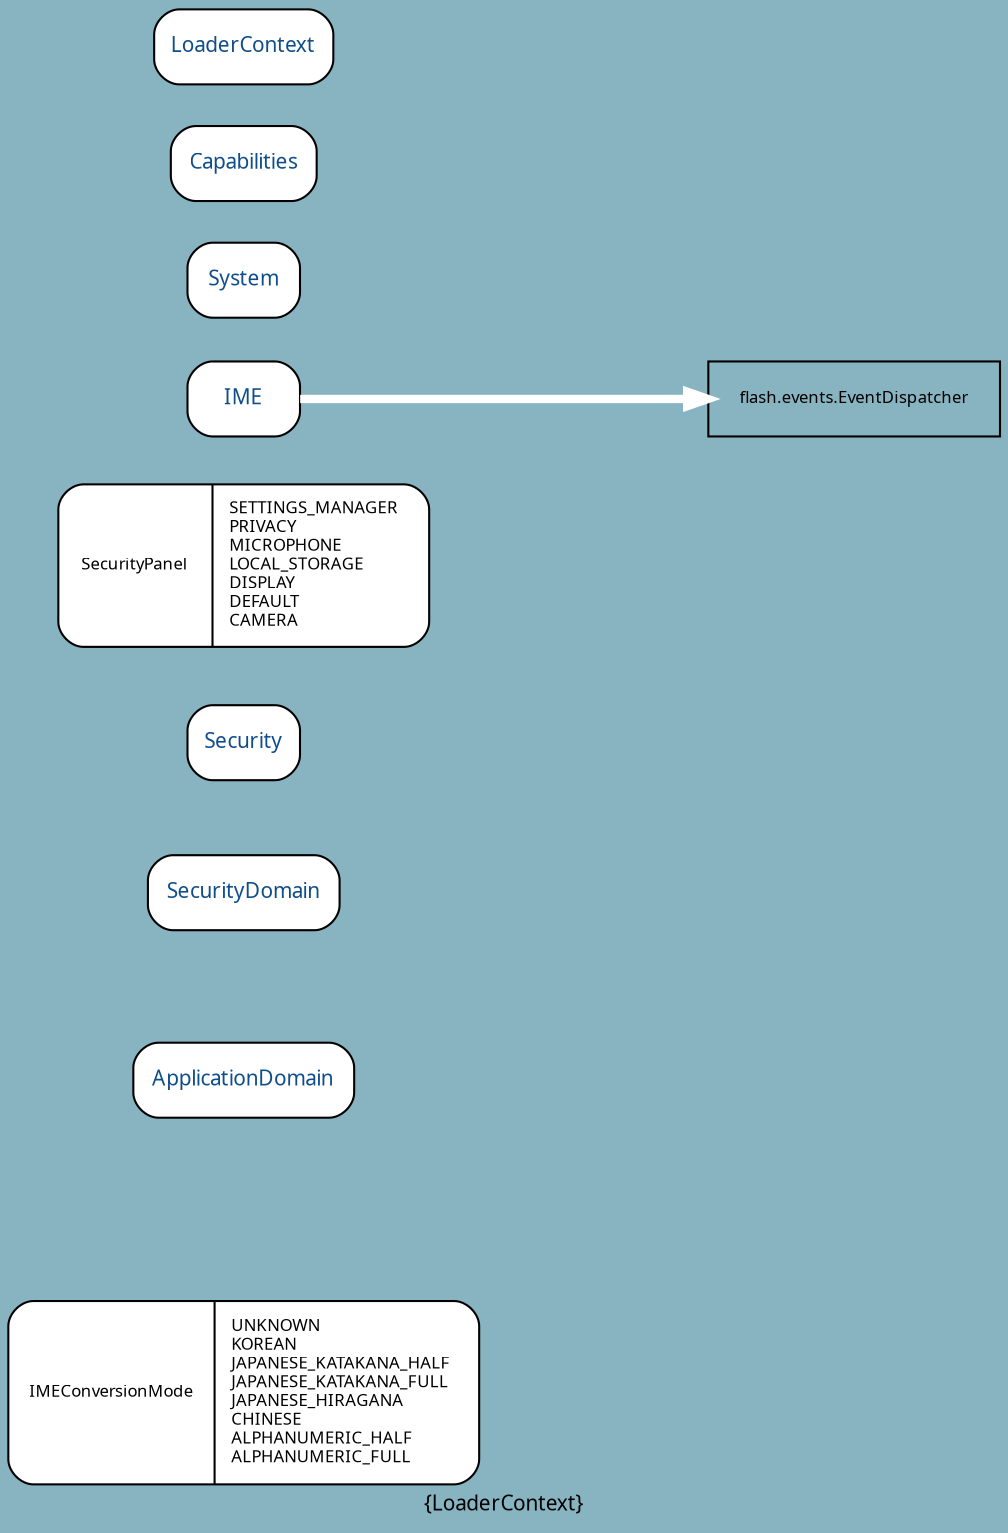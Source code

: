 digraph uml {
	graph [label="Package: flash.system Inheritance", ratio=compress, rankdir=LR, size="24,12", overlap=false, fontname=Sans, fontsize=10, bgcolor="#88B3C1", fontcolor=black];
	node [label="\N", fontname=Sans, fontsize=8, shape=record, color=black, fontcolor=black];
	edge [fontname=Sans, fontsize=8, minlen=3, color=black, fontcolor=black];
	graph [label="{LoaderContext}",
		lp="241,10",
		bb="0,0,482,725"];
	"flash.system.IMEConversionMode" [label="{IMEConversionMode|UNKNOWN\lKOREAN\lJAPANESE_KATAKANA_HALF\lJAPANESE_KATAKANA_FULL\lJAPANESE_HIRAGANA\lCHINESE\lALPHANUMERIC_HAL\
F\lALPHANUMERIC_FULL\l}", style="rounded,filled", fillcolor=white, pos="114,65", rects="1,21,102,109 102,21,228,109", width="3.14", height="1.22"];
	"flash.system.ApplicationDomain" [label="{ApplicationDomain}", fontsize=10, fontcolor="#104E8B", style="rounded,filled", fillcolor=white, URL="../types/flash/system/ApplicationDomain.html", tooltip=ApplicationDomain, portPos=e, pos="114,216", rects="61,198,167,234", width="1.47", height="0.50"];
	"flash.system.SecurityDomain" [label="{SecurityDomain}", fontsize=10, fontcolor="#104E8B", style="rounded,filled", fillcolor=white, URL="../types/flash/system/SecurityDomain.html", tooltip=SecurityDomain, portPos=e, pos="114,306", rects="68,288,161,324", width="1.28", height="0.50"];
	"flash.system.Security" [label="{Security}", fontsize=10, fontcolor="#104E8B", style="rounded,filled", fillcolor=white, URL="../types/flash/system/Security.html", tooltip=Security, portPos=e, pos="114,378", rects="87,360,142,396", width="0.75", height="0.50"];
	"flash.system.SecurityPanel" [label="{SecurityPanel|SETTINGS_MANAGER\lPRIVACY\lMICROPHONE\lLOCAL_STORAGE\lDISPLAY\lDEFAULT\lCAMERA\l}", style="rounded,filled", fillcolor=white, pos="114,462", rects="25,423,99,501 99,423,203,501", width="2.47", height="1.08"];
	"flash.system.IME" [label="{IME}", fontsize=10, fontcolor="#104E8B", style="rounded,filled", fillcolor=white, URL="../types/flash/system/IME.html", tooltip=IME, portPos=e, pos="114,541", rects="87,523,141,559", width="0.75", height="0.50"];
	"flash.events.EventDispatcher" [pos="411,541", rects="341,523,482,559", width="1.94", height="0.50"];
	"flash.system.System" [label="{System}", fontsize=10, fontcolor="#104E8B", style="rounded,filled", fillcolor=white, URL="../types/flash/system/System.html", tooltip=System, portPos=e, pos="114,597", rects="87,579,141,615", width="0.75", height="0.50"];
	"flash.system.Capabilities" [label="{Capabilities}", fontsize=10, fontcolor="#104E8B", style="rounded,filled", fillcolor=white, URL="../types/flash/system/Capabilities.html", tooltip=Capabilities, portPos=e, pos="114,652", rects="79,634,150,670", width="0.97", height="0.50"];
	"flash.system.LoaderContext" [label="{LoaderContext}", fontsize=10, fontcolor="#104E8B", style="rounded,filled", fillcolor=white, URL="../types/flash/system/LoaderContext.html", tooltip=LoaderContext, portPos=e, pos="114,707", rects="71,689,158,725", width="1.19", height="0.50"];
	"flash.system.IME" -> "flash.events.EventDispatcher" [color=white, style="setlinewidth(4)", arrowhead=normal, arrowsize="1.0", pos="e,341,541 141,541 184,541 268,541 331,541"];
}
